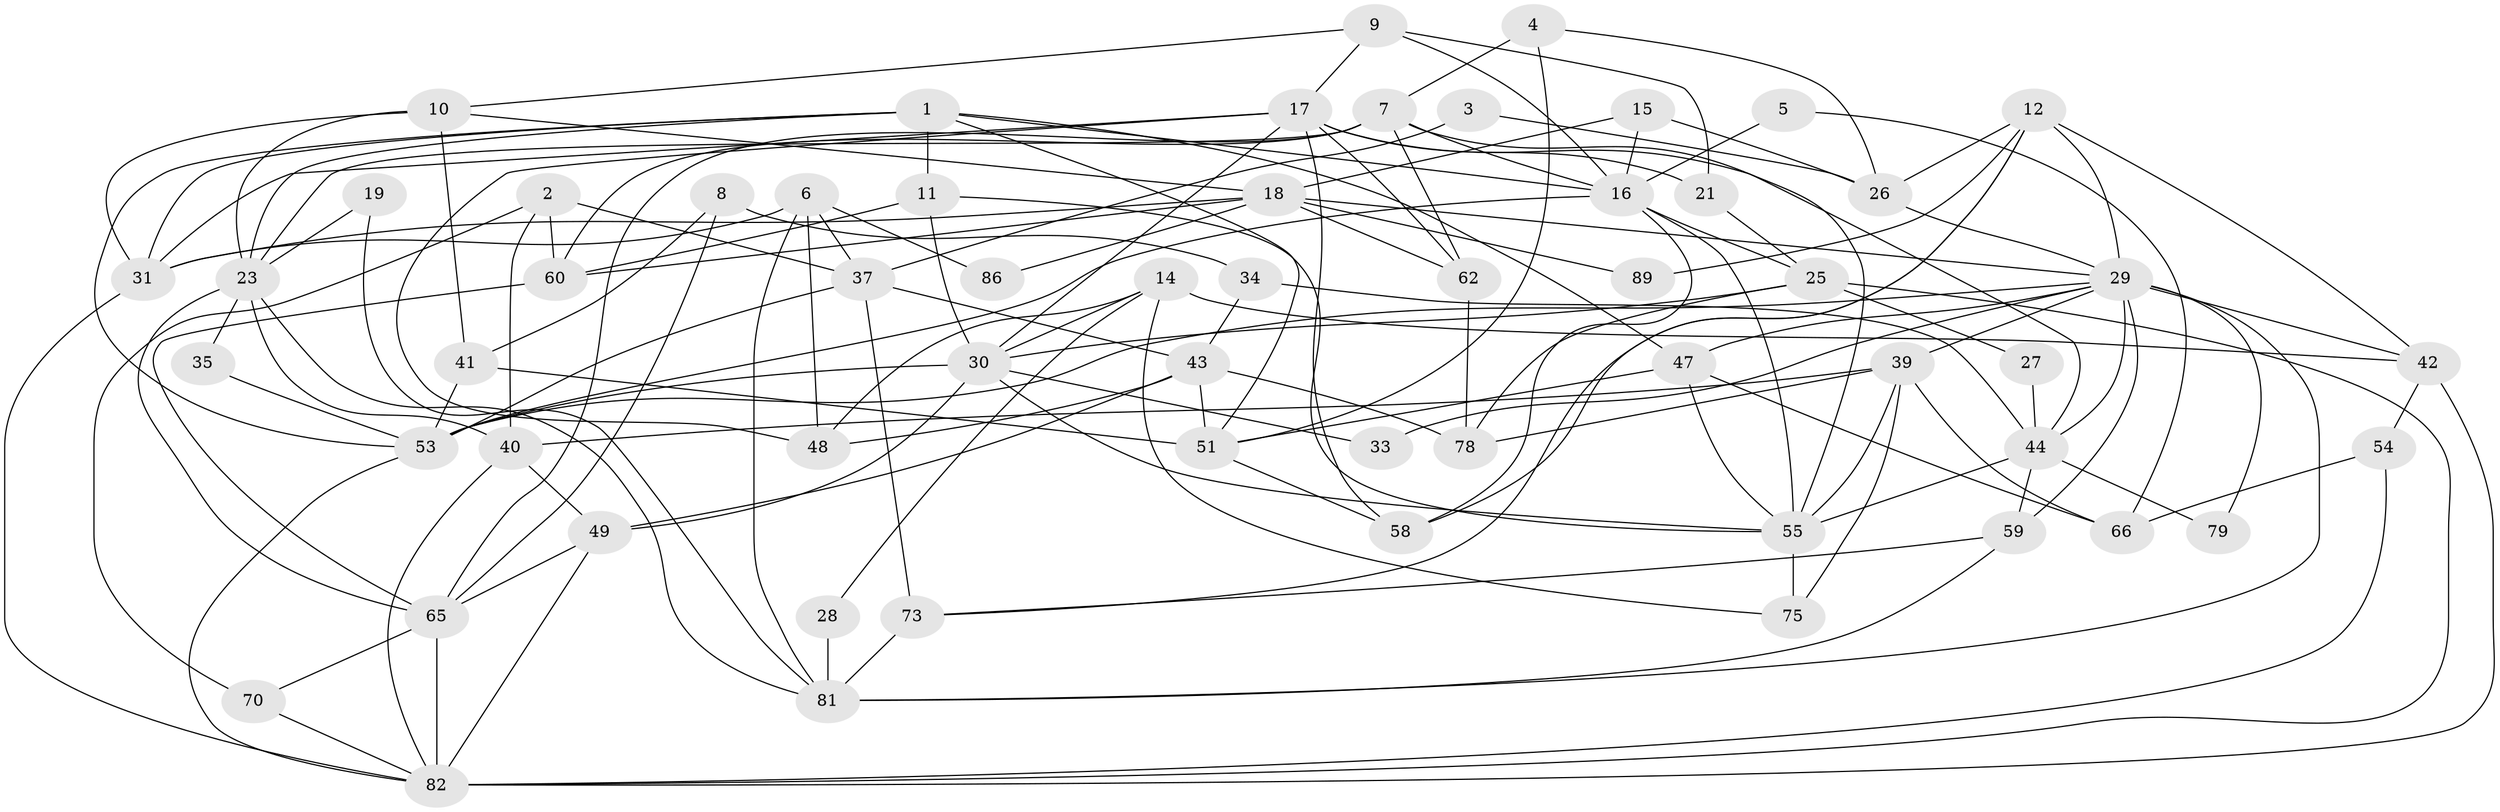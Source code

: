// Generated by graph-tools (version 1.1) at 2025/23/03/03/25 07:23:58]
// undirected, 59 vertices, 144 edges
graph export_dot {
graph [start="1"]
  node [color=gray90,style=filled];
  1 [super="+13"];
  2 [super="+46"];
  3;
  4 [super="+24"];
  5;
  6 [super="+36"];
  7 [super="+74"];
  8;
  9;
  10 [super="+20"];
  11;
  12 [super="+22"];
  14 [super="+77"];
  15 [super="+56"];
  16 [super="+38"];
  17 [super="+72"];
  18 [super="+88"];
  19;
  21;
  23 [super="+63"];
  25;
  26;
  27;
  28;
  29 [super="+85"];
  30 [super="+32"];
  31 [super="+69"];
  33;
  34;
  35;
  37 [super="+45"];
  39 [super="+50"];
  40;
  41 [super="+52"];
  42;
  43 [super="+61"];
  44 [super="+68"];
  47 [super="+71"];
  48;
  49 [super="+67"];
  51;
  53 [super="+57"];
  54;
  55 [super="+64"];
  58;
  59;
  60 [super="+76"];
  62;
  65;
  66 [super="+80"];
  70;
  73 [super="+90"];
  75;
  78 [super="+87"];
  79;
  81 [super="+83"];
  82 [super="+84"];
  86;
  89;
  1 -- 47;
  1 -- 23;
  1 -- 31;
  1 -- 16;
  1 -- 11;
  1 -- 51;
  1 -- 53;
  2 -- 70;
  2 -- 37;
  2 -- 40;
  2 -- 60;
  3 -- 26;
  3 -- 37;
  4 -- 26;
  4 -- 51;
  4 -- 7;
  5 -- 16;
  5 -- 66;
  6 -- 48;
  6 -- 86;
  6 -- 81;
  6 -- 37;
  6 -- 31;
  7 -- 55;
  7 -- 62 [weight=2];
  7 -- 16;
  7 -- 65;
  7 -- 23;
  7 -- 60;
  8 -- 65;
  8 -- 34;
  8 -- 41;
  9 -- 17;
  9 -- 10;
  9 -- 21;
  9 -- 16;
  10 -- 18;
  10 -- 41;
  10 -- 31;
  10 -- 23;
  11 -- 55;
  11 -- 60;
  11 -- 30;
  12 -- 42;
  12 -- 26 [weight=2];
  12 -- 89;
  12 -- 58;
  12 -- 73;
  12 -- 29;
  14 -- 42;
  14 -- 48;
  14 -- 75;
  14 -- 28;
  14 -- 30 [weight=2];
  15 -- 26;
  15 -- 18;
  15 -- 16;
  16 -- 25;
  16 -- 53;
  16 -- 55;
  16 -- 58;
  17 -- 58;
  17 -- 21;
  17 -- 31;
  17 -- 44;
  17 -- 48;
  17 -- 62;
  17 -- 30;
  18 -- 60;
  18 -- 86;
  18 -- 89;
  18 -- 62;
  18 -- 29;
  18 -- 31;
  19 -- 81;
  19 -- 23;
  21 -- 25;
  23 -- 65;
  23 -- 35;
  23 -- 40;
  23 -- 81;
  25 -- 27;
  25 -- 78;
  25 -- 82;
  25 -- 30;
  26 -- 29;
  27 -- 44;
  28 -- 81;
  29 -- 39;
  29 -- 42;
  29 -- 81;
  29 -- 47;
  29 -- 33;
  29 -- 44;
  29 -- 79;
  29 -- 53;
  29 -- 59;
  30 -- 55;
  30 -- 53;
  30 -- 33;
  30 -- 49;
  31 -- 82;
  34 -- 44;
  34 -- 43;
  35 -- 53;
  37 -- 53;
  37 -- 73 [weight=2];
  37 -- 43;
  39 -- 40;
  39 -- 55;
  39 -- 66;
  39 -- 75;
  39 -- 78;
  40 -- 49;
  40 -- 82;
  41 -- 51;
  41 -- 53;
  42 -- 54;
  42 -- 82;
  43 -- 49;
  43 -- 48;
  43 -- 51;
  43 -- 78;
  44 -- 79;
  44 -- 59;
  44 -- 55;
  47 -- 55;
  47 -- 66;
  47 -- 51;
  49 -- 65;
  49 -- 82;
  51 -- 58;
  53 -- 82;
  54 -- 66;
  54 -- 82;
  55 -- 75;
  59 -- 81;
  59 -- 73;
  60 -- 65;
  62 -- 78;
  65 -- 82;
  65 -- 70;
  70 -- 82;
  73 -- 81;
}
